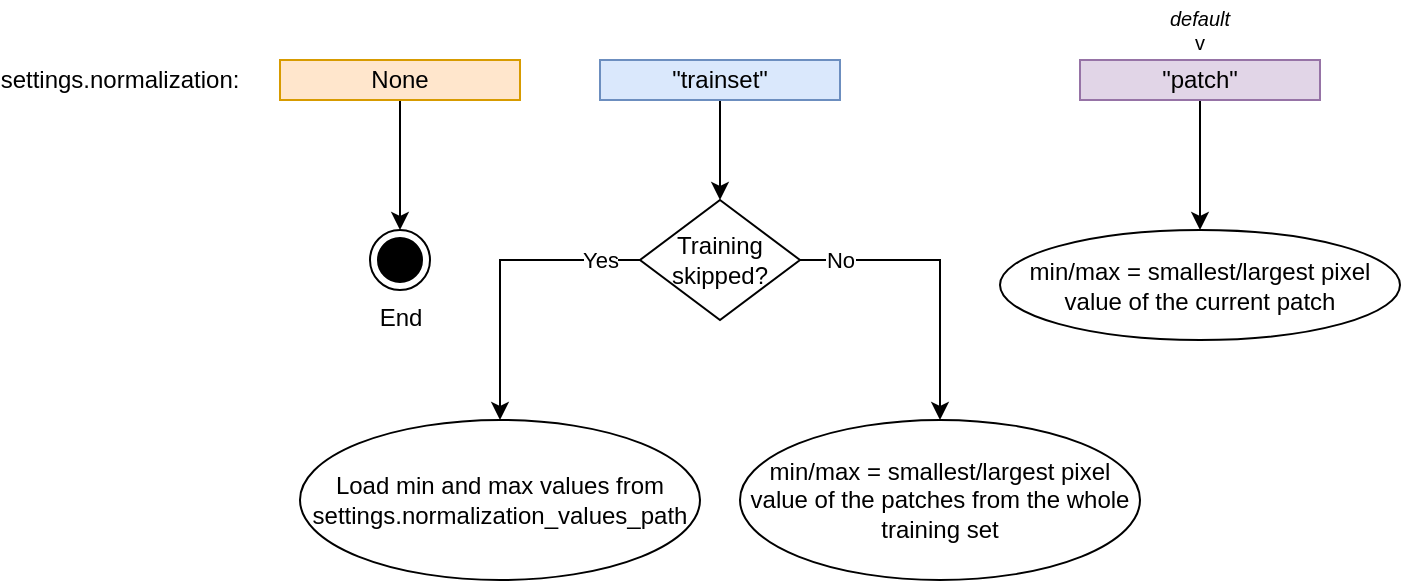 <mxfile version="22.0.8" type="github">
  <diagram name="Page-1" id="uHlJiLuiVhWIHzXblVOx">
    <mxGraphModel dx="908" dy="534" grid="1" gridSize="10" guides="1" tooltips="1" connect="1" arrows="1" fold="1" page="1" pageScale="1" pageWidth="827" pageHeight="1169" math="0" shadow="0">
      <root>
        <mxCell id="0" />
        <mxCell id="1" parent="0" />
        <mxCell id="JADT-roHGUCKU1zQfIbC-7" style="edgeStyle=orthogonalEdgeStyle;rounded=0;orthogonalLoop=1;jettySize=auto;html=1;" edge="1" parent="1" source="JADT-roHGUCKU1zQfIbC-1" target="JADT-roHGUCKU1zQfIbC-6">
          <mxGeometry relative="1" as="geometry" />
        </mxCell>
        <mxCell id="JADT-roHGUCKU1zQfIbC-1" value="None" style="rounded=0;whiteSpace=wrap;html=1;fillColor=#ffe6cc;strokeColor=#d79b00;" vertex="1" parent="1">
          <mxGeometry x="160" y="40" width="120" height="20" as="geometry" />
        </mxCell>
        <mxCell id="JADT-roHGUCKU1zQfIbC-2" value="settings.normalization:" style="text;html=1;strokeColor=none;fillColor=none;align=center;verticalAlign=middle;whiteSpace=wrap;rounded=0;" vertex="1" parent="1">
          <mxGeometry x="20" y="40" width="120" height="20" as="geometry" />
        </mxCell>
        <mxCell id="JADT-roHGUCKU1zQfIbC-8" style="edgeStyle=orthogonalEdgeStyle;rounded=0;orthogonalLoop=1;jettySize=auto;html=1;" edge="1" parent="1" source="JADT-roHGUCKU1zQfIbC-3" target="JADT-roHGUCKU1zQfIbC-5">
          <mxGeometry relative="1" as="geometry" />
        </mxCell>
        <mxCell id="JADT-roHGUCKU1zQfIbC-3" value="&quot;trainset&quot;" style="rounded=0;whiteSpace=wrap;html=1;fillColor=#dae8fc;strokeColor=#6c8ebf;" vertex="1" parent="1">
          <mxGeometry x="320" y="40" width="120" height="20" as="geometry" />
        </mxCell>
        <mxCell id="JADT-roHGUCKU1zQfIbC-20" style="edgeStyle=orthogonalEdgeStyle;rounded=0;orthogonalLoop=1;jettySize=auto;html=1;" edge="1" parent="1" source="JADT-roHGUCKU1zQfIbC-4" target="JADT-roHGUCKU1zQfIbC-19">
          <mxGeometry relative="1" as="geometry" />
        </mxCell>
        <mxCell id="JADT-roHGUCKU1zQfIbC-4" value="&quot;patch&quot;" style="rounded=0;whiteSpace=wrap;html=1;fillColor=#e1d5e7;strokeColor=#9673a6;" vertex="1" parent="1">
          <mxGeometry x="560" y="40" width="120" height="20" as="geometry" />
        </mxCell>
        <mxCell id="JADT-roHGUCKU1zQfIbC-13" style="edgeStyle=orthogonalEdgeStyle;rounded=0;orthogonalLoop=1;jettySize=auto;html=1;exitX=0;exitY=0.5;exitDx=0;exitDy=0;" edge="1" parent="1" source="JADT-roHGUCKU1zQfIbC-5" target="JADT-roHGUCKU1zQfIbC-11">
          <mxGeometry relative="1" as="geometry" />
        </mxCell>
        <mxCell id="JADT-roHGUCKU1zQfIbC-15" value="Yes" style="edgeLabel;html=1;align=center;verticalAlign=middle;resizable=0;points=[];" vertex="1" connectable="0" parent="JADT-roHGUCKU1zQfIbC-13">
          <mxGeometry x="-0.6" relative="1" as="geometry">
            <mxPoint x="10" as="offset" />
          </mxGeometry>
        </mxCell>
        <mxCell id="JADT-roHGUCKU1zQfIbC-17" style="edgeStyle=orthogonalEdgeStyle;rounded=0;orthogonalLoop=1;jettySize=auto;html=1;exitX=1;exitY=0.5;exitDx=0;exitDy=0;" edge="1" parent="1" source="JADT-roHGUCKU1zQfIbC-5" target="JADT-roHGUCKU1zQfIbC-14">
          <mxGeometry relative="1" as="geometry" />
        </mxCell>
        <mxCell id="JADT-roHGUCKU1zQfIbC-18" value="No" style="edgeLabel;html=1;align=center;verticalAlign=middle;resizable=0;points=[];" vertex="1" connectable="0" parent="JADT-roHGUCKU1zQfIbC-17">
          <mxGeometry x="-0.771" y="-1" relative="1" as="geometry">
            <mxPoint x="3" y="-1" as="offset" />
          </mxGeometry>
        </mxCell>
        <mxCell id="JADT-roHGUCKU1zQfIbC-5" value="Training skipped?" style="shape=rhombus;perimeter=rhombusPerimeter;whiteSpace=wrap;html=1;align=center;" vertex="1" parent="1">
          <mxGeometry x="340" y="110" width="80" height="60" as="geometry" />
        </mxCell>
        <mxCell id="JADT-roHGUCKU1zQfIbC-6" value="End" style="ellipse;html=1;shape=endState;fillColor=#000000;strokeColor=#000000;labelPosition=center;verticalLabelPosition=bottom;align=center;verticalAlign=top;" vertex="1" parent="1">
          <mxGeometry x="205" y="125" width="30" height="30" as="geometry" />
        </mxCell>
        <mxCell id="JADT-roHGUCKU1zQfIbC-11" value="Load min and max values from settings.normalization_values_path" style="ellipse;whiteSpace=wrap;html=1;" vertex="1" parent="1">
          <mxGeometry x="170" y="220" width="200" height="80" as="geometry" />
        </mxCell>
        <mxCell id="JADT-roHGUCKU1zQfIbC-14" value="min/max = smallest/largest pixel value of the patches from the whole training set" style="ellipse;whiteSpace=wrap;html=1;" vertex="1" parent="1">
          <mxGeometry x="390" y="220" width="200" height="80" as="geometry" />
        </mxCell>
        <mxCell id="JADT-roHGUCKU1zQfIbC-19" value="min/max = smallest/largest pixel value of the current patch" style="ellipse;whiteSpace=wrap;html=1;" vertex="1" parent="1">
          <mxGeometry x="520" y="125" width="200" height="55" as="geometry" />
        </mxCell>
        <mxCell id="JADT-roHGUCKU1zQfIbC-21" value="&lt;div style=&quot;font-size: 10px;&quot;&gt;&lt;i style=&quot;font-size: 10px;&quot;&gt;default&lt;/i&gt;&lt;/div&gt;v" style="text;html=1;strokeColor=none;fillColor=none;align=center;verticalAlign=middle;whiteSpace=wrap;rounded=0;fontSize=10;spacing=2;" vertex="1" parent="1">
          <mxGeometry x="560" y="10" width="120" height="30" as="geometry" />
        </mxCell>
      </root>
    </mxGraphModel>
  </diagram>
</mxfile>
